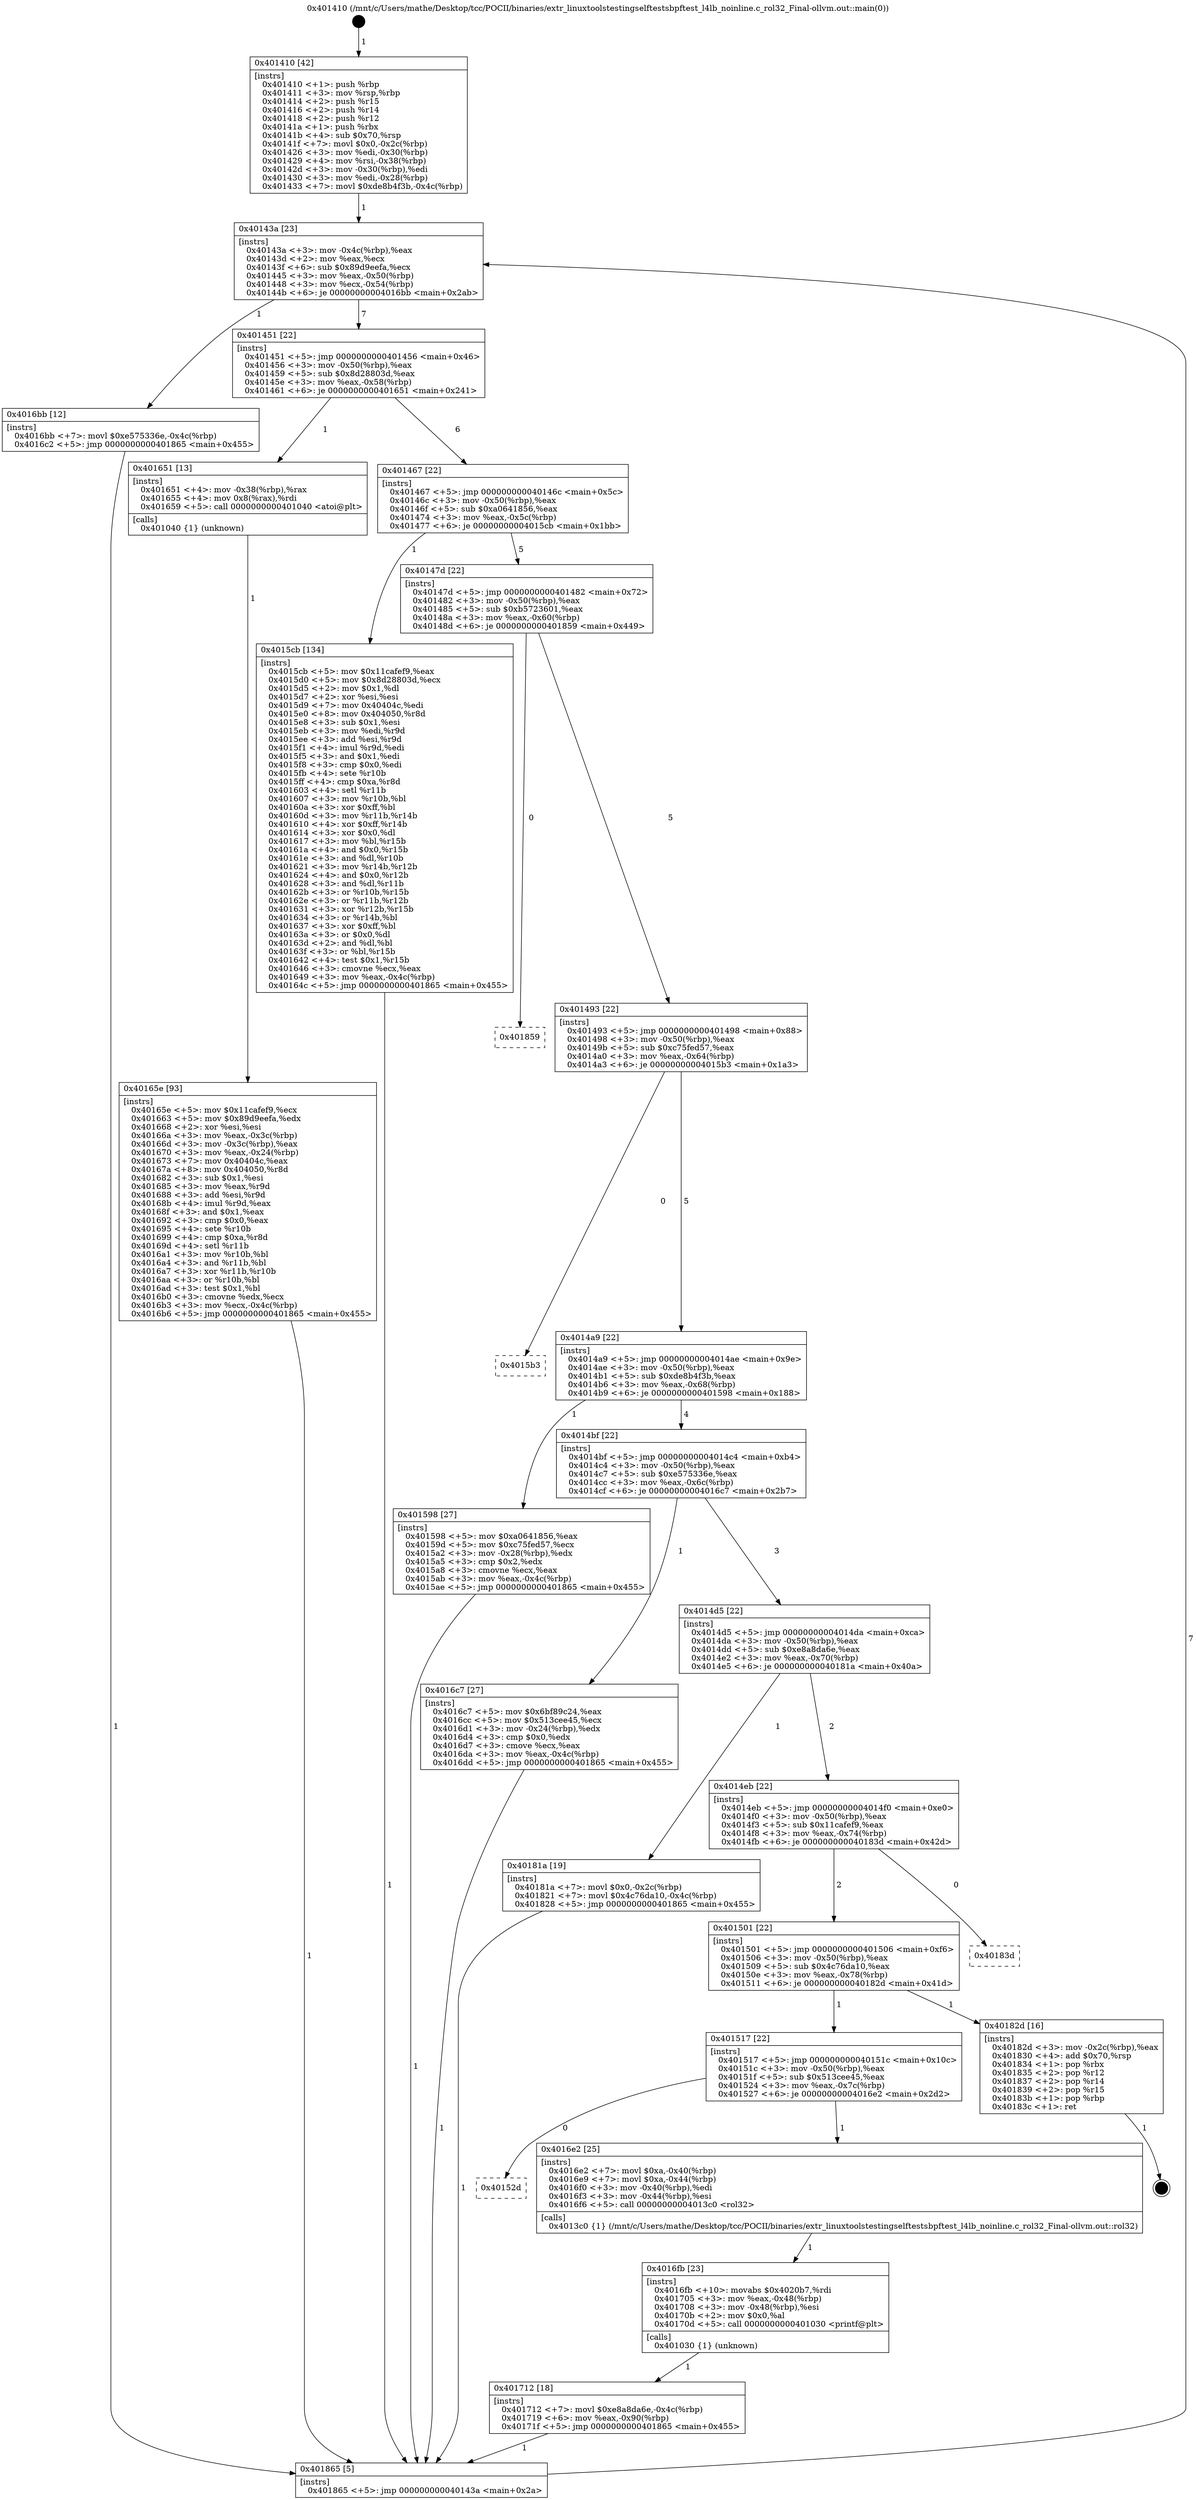 digraph "0x401410" {
  label = "0x401410 (/mnt/c/Users/mathe/Desktop/tcc/POCII/binaries/extr_linuxtoolstestingselftestsbpftest_l4lb_noinline.c_rol32_Final-ollvm.out::main(0))"
  labelloc = "t"
  node[shape=record]

  Entry [label="",width=0.3,height=0.3,shape=circle,fillcolor=black,style=filled]
  "0x40143a" [label="{
     0x40143a [23]\l
     | [instrs]\l
     &nbsp;&nbsp;0x40143a \<+3\>: mov -0x4c(%rbp),%eax\l
     &nbsp;&nbsp;0x40143d \<+2\>: mov %eax,%ecx\l
     &nbsp;&nbsp;0x40143f \<+6\>: sub $0x89d9eefa,%ecx\l
     &nbsp;&nbsp;0x401445 \<+3\>: mov %eax,-0x50(%rbp)\l
     &nbsp;&nbsp;0x401448 \<+3\>: mov %ecx,-0x54(%rbp)\l
     &nbsp;&nbsp;0x40144b \<+6\>: je 00000000004016bb \<main+0x2ab\>\l
  }"]
  "0x4016bb" [label="{
     0x4016bb [12]\l
     | [instrs]\l
     &nbsp;&nbsp;0x4016bb \<+7\>: movl $0xe575336e,-0x4c(%rbp)\l
     &nbsp;&nbsp;0x4016c2 \<+5\>: jmp 0000000000401865 \<main+0x455\>\l
  }"]
  "0x401451" [label="{
     0x401451 [22]\l
     | [instrs]\l
     &nbsp;&nbsp;0x401451 \<+5\>: jmp 0000000000401456 \<main+0x46\>\l
     &nbsp;&nbsp;0x401456 \<+3\>: mov -0x50(%rbp),%eax\l
     &nbsp;&nbsp;0x401459 \<+5\>: sub $0x8d28803d,%eax\l
     &nbsp;&nbsp;0x40145e \<+3\>: mov %eax,-0x58(%rbp)\l
     &nbsp;&nbsp;0x401461 \<+6\>: je 0000000000401651 \<main+0x241\>\l
  }"]
  Exit [label="",width=0.3,height=0.3,shape=circle,fillcolor=black,style=filled,peripheries=2]
  "0x401651" [label="{
     0x401651 [13]\l
     | [instrs]\l
     &nbsp;&nbsp;0x401651 \<+4\>: mov -0x38(%rbp),%rax\l
     &nbsp;&nbsp;0x401655 \<+4\>: mov 0x8(%rax),%rdi\l
     &nbsp;&nbsp;0x401659 \<+5\>: call 0000000000401040 \<atoi@plt\>\l
     | [calls]\l
     &nbsp;&nbsp;0x401040 \{1\} (unknown)\l
  }"]
  "0x401467" [label="{
     0x401467 [22]\l
     | [instrs]\l
     &nbsp;&nbsp;0x401467 \<+5\>: jmp 000000000040146c \<main+0x5c\>\l
     &nbsp;&nbsp;0x40146c \<+3\>: mov -0x50(%rbp),%eax\l
     &nbsp;&nbsp;0x40146f \<+5\>: sub $0xa0641856,%eax\l
     &nbsp;&nbsp;0x401474 \<+3\>: mov %eax,-0x5c(%rbp)\l
     &nbsp;&nbsp;0x401477 \<+6\>: je 00000000004015cb \<main+0x1bb\>\l
  }"]
  "0x401712" [label="{
     0x401712 [18]\l
     | [instrs]\l
     &nbsp;&nbsp;0x401712 \<+7\>: movl $0xe8a8da6e,-0x4c(%rbp)\l
     &nbsp;&nbsp;0x401719 \<+6\>: mov %eax,-0x90(%rbp)\l
     &nbsp;&nbsp;0x40171f \<+5\>: jmp 0000000000401865 \<main+0x455\>\l
  }"]
  "0x4015cb" [label="{
     0x4015cb [134]\l
     | [instrs]\l
     &nbsp;&nbsp;0x4015cb \<+5\>: mov $0x11cafef9,%eax\l
     &nbsp;&nbsp;0x4015d0 \<+5\>: mov $0x8d28803d,%ecx\l
     &nbsp;&nbsp;0x4015d5 \<+2\>: mov $0x1,%dl\l
     &nbsp;&nbsp;0x4015d7 \<+2\>: xor %esi,%esi\l
     &nbsp;&nbsp;0x4015d9 \<+7\>: mov 0x40404c,%edi\l
     &nbsp;&nbsp;0x4015e0 \<+8\>: mov 0x404050,%r8d\l
     &nbsp;&nbsp;0x4015e8 \<+3\>: sub $0x1,%esi\l
     &nbsp;&nbsp;0x4015eb \<+3\>: mov %edi,%r9d\l
     &nbsp;&nbsp;0x4015ee \<+3\>: add %esi,%r9d\l
     &nbsp;&nbsp;0x4015f1 \<+4\>: imul %r9d,%edi\l
     &nbsp;&nbsp;0x4015f5 \<+3\>: and $0x1,%edi\l
     &nbsp;&nbsp;0x4015f8 \<+3\>: cmp $0x0,%edi\l
     &nbsp;&nbsp;0x4015fb \<+4\>: sete %r10b\l
     &nbsp;&nbsp;0x4015ff \<+4\>: cmp $0xa,%r8d\l
     &nbsp;&nbsp;0x401603 \<+4\>: setl %r11b\l
     &nbsp;&nbsp;0x401607 \<+3\>: mov %r10b,%bl\l
     &nbsp;&nbsp;0x40160a \<+3\>: xor $0xff,%bl\l
     &nbsp;&nbsp;0x40160d \<+3\>: mov %r11b,%r14b\l
     &nbsp;&nbsp;0x401610 \<+4\>: xor $0xff,%r14b\l
     &nbsp;&nbsp;0x401614 \<+3\>: xor $0x0,%dl\l
     &nbsp;&nbsp;0x401617 \<+3\>: mov %bl,%r15b\l
     &nbsp;&nbsp;0x40161a \<+4\>: and $0x0,%r15b\l
     &nbsp;&nbsp;0x40161e \<+3\>: and %dl,%r10b\l
     &nbsp;&nbsp;0x401621 \<+3\>: mov %r14b,%r12b\l
     &nbsp;&nbsp;0x401624 \<+4\>: and $0x0,%r12b\l
     &nbsp;&nbsp;0x401628 \<+3\>: and %dl,%r11b\l
     &nbsp;&nbsp;0x40162b \<+3\>: or %r10b,%r15b\l
     &nbsp;&nbsp;0x40162e \<+3\>: or %r11b,%r12b\l
     &nbsp;&nbsp;0x401631 \<+3\>: xor %r12b,%r15b\l
     &nbsp;&nbsp;0x401634 \<+3\>: or %r14b,%bl\l
     &nbsp;&nbsp;0x401637 \<+3\>: xor $0xff,%bl\l
     &nbsp;&nbsp;0x40163a \<+3\>: or $0x0,%dl\l
     &nbsp;&nbsp;0x40163d \<+2\>: and %dl,%bl\l
     &nbsp;&nbsp;0x40163f \<+3\>: or %bl,%r15b\l
     &nbsp;&nbsp;0x401642 \<+4\>: test $0x1,%r15b\l
     &nbsp;&nbsp;0x401646 \<+3\>: cmovne %ecx,%eax\l
     &nbsp;&nbsp;0x401649 \<+3\>: mov %eax,-0x4c(%rbp)\l
     &nbsp;&nbsp;0x40164c \<+5\>: jmp 0000000000401865 \<main+0x455\>\l
  }"]
  "0x40147d" [label="{
     0x40147d [22]\l
     | [instrs]\l
     &nbsp;&nbsp;0x40147d \<+5\>: jmp 0000000000401482 \<main+0x72\>\l
     &nbsp;&nbsp;0x401482 \<+3\>: mov -0x50(%rbp),%eax\l
     &nbsp;&nbsp;0x401485 \<+5\>: sub $0xb5723601,%eax\l
     &nbsp;&nbsp;0x40148a \<+3\>: mov %eax,-0x60(%rbp)\l
     &nbsp;&nbsp;0x40148d \<+6\>: je 0000000000401859 \<main+0x449\>\l
  }"]
  "0x4016fb" [label="{
     0x4016fb [23]\l
     | [instrs]\l
     &nbsp;&nbsp;0x4016fb \<+10\>: movabs $0x4020b7,%rdi\l
     &nbsp;&nbsp;0x401705 \<+3\>: mov %eax,-0x48(%rbp)\l
     &nbsp;&nbsp;0x401708 \<+3\>: mov -0x48(%rbp),%esi\l
     &nbsp;&nbsp;0x40170b \<+2\>: mov $0x0,%al\l
     &nbsp;&nbsp;0x40170d \<+5\>: call 0000000000401030 \<printf@plt\>\l
     | [calls]\l
     &nbsp;&nbsp;0x401030 \{1\} (unknown)\l
  }"]
  "0x401859" [label="{
     0x401859\l
  }", style=dashed]
  "0x401493" [label="{
     0x401493 [22]\l
     | [instrs]\l
     &nbsp;&nbsp;0x401493 \<+5\>: jmp 0000000000401498 \<main+0x88\>\l
     &nbsp;&nbsp;0x401498 \<+3\>: mov -0x50(%rbp),%eax\l
     &nbsp;&nbsp;0x40149b \<+5\>: sub $0xc75fed57,%eax\l
     &nbsp;&nbsp;0x4014a0 \<+3\>: mov %eax,-0x64(%rbp)\l
     &nbsp;&nbsp;0x4014a3 \<+6\>: je 00000000004015b3 \<main+0x1a3\>\l
  }"]
  "0x40152d" [label="{
     0x40152d\l
  }", style=dashed]
  "0x4015b3" [label="{
     0x4015b3\l
  }", style=dashed]
  "0x4014a9" [label="{
     0x4014a9 [22]\l
     | [instrs]\l
     &nbsp;&nbsp;0x4014a9 \<+5\>: jmp 00000000004014ae \<main+0x9e\>\l
     &nbsp;&nbsp;0x4014ae \<+3\>: mov -0x50(%rbp),%eax\l
     &nbsp;&nbsp;0x4014b1 \<+5\>: sub $0xde8b4f3b,%eax\l
     &nbsp;&nbsp;0x4014b6 \<+3\>: mov %eax,-0x68(%rbp)\l
     &nbsp;&nbsp;0x4014b9 \<+6\>: je 0000000000401598 \<main+0x188\>\l
  }"]
  "0x4016e2" [label="{
     0x4016e2 [25]\l
     | [instrs]\l
     &nbsp;&nbsp;0x4016e2 \<+7\>: movl $0xa,-0x40(%rbp)\l
     &nbsp;&nbsp;0x4016e9 \<+7\>: movl $0xa,-0x44(%rbp)\l
     &nbsp;&nbsp;0x4016f0 \<+3\>: mov -0x40(%rbp),%edi\l
     &nbsp;&nbsp;0x4016f3 \<+3\>: mov -0x44(%rbp),%esi\l
     &nbsp;&nbsp;0x4016f6 \<+5\>: call 00000000004013c0 \<rol32\>\l
     | [calls]\l
     &nbsp;&nbsp;0x4013c0 \{1\} (/mnt/c/Users/mathe/Desktop/tcc/POCII/binaries/extr_linuxtoolstestingselftestsbpftest_l4lb_noinline.c_rol32_Final-ollvm.out::rol32)\l
  }"]
  "0x401598" [label="{
     0x401598 [27]\l
     | [instrs]\l
     &nbsp;&nbsp;0x401598 \<+5\>: mov $0xa0641856,%eax\l
     &nbsp;&nbsp;0x40159d \<+5\>: mov $0xc75fed57,%ecx\l
     &nbsp;&nbsp;0x4015a2 \<+3\>: mov -0x28(%rbp),%edx\l
     &nbsp;&nbsp;0x4015a5 \<+3\>: cmp $0x2,%edx\l
     &nbsp;&nbsp;0x4015a8 \<+3\>: cmovne %ecx,%eax\l
     &nbsp;&nbsp;0x4015ab \<+3\>: mov %eax,-0x4c(%rbp)\l
     &nbsp;&nbsp;0x4015ae \<+5\>: jmp 0000000000401865 \<main+0x455\>\l
  }"]
  "0x4014bf" [label="{
     0x4014bf [22]\l
     | [instrs]\l
     &nbsp;&nbsp;0x4014bf \<+5\>: jmp 00000000004014c4 \<main+0xb4\>\l
     &nbsp;&nbsp;0x4014c4 \<+3\>: mov -0x50(%rbp),%eax\l
     &nbsp;&nbsp;0x4014c7 \<+5\>: sub $0xe575336e,%eax\l
     &nbsp;&nbsp;0x4014cc \<+3\>: mov %eax,-0x6c(%rbp)\l
     &nbsp;&nbsp;0x4014cf \<+6\>: je 00000000004016c7 \<main+0x2b7\>\l
  }"]
  "0x401865" [label="{
     0x401865 [5]\l
     | [instrs]\l
     &nbsp;&nbsp;0x401865 \<+5\>: jmp 000000000040143a \<main+0x2a\>\l
  }"]
  "0x401410" [label="{
     0x401410 [42]\l
     | [instrs]\l
     &nbsp;&nbsp;0x401410 \<+1\>: push %rbp\l
     &nbsp;&nbsp;0x401411 \<+3\>: mov %rsp,%rbp\l
     &nbsp;&nbsp;0x401414 \<+2\>: push %r15\l
     &nbsp;&nbsp;0x401416 \<+2\>: push %r14\l
     &nbsp;&nbsp;0x401418 \<+2\>: push %r12\l
     &nbsp;&nbsp;0x40141a \<+1\>: push %rbx\l
     &nbsp;&nbsp;0x40141b \<+4\>: sub $0x70,%rsp\l
     &nbsp;&nbsp;0x40141f \<+7\>: movl $0x0,-0x2c(%rbp)\l
     &nbsp;&nbsp;0x401426 \<+3\>: mov %edi,-0x30(%rbp)\l
     &nbsp;&nbsp;0x401429 \<+4\>: mov %rsi,-0x38(%rbp)\l
     &nbsp;&nbsp;0x40142d \<+3\>: mov -0x30(%rbp),%edi\l
     &nbsp;&nbsp;0x401430 \<+3\>: mov %edi,-0x28(%rbp)\l
     &nbsp;&nbsp;0x401433 \<+7\>: movl $0xde8b4f3b,-0x4c(%rbp)\l
  }"]
  "0x40165e" [label="{
     0x40165e [93]\l
     | [instrs]\l
     &nbsp;&nbsp;0x40165e \<+5\>: mov $0x11cafef9,%ecx\l
     &nbsp;&nbsp;0x401663 \<+5\>: mov $0x89d9eefa,%edx\l
     &nbsp;&nbsp;0x401668 \<+2\>: xor %esi,%esi\l
     &nbsp;&nbsp;0x40166a \<+3\>: mov %eax,-0x3c(%rbp)\l
     &nbsp;&nbsp;0x40166d \<+3\>: mov -0x3c(%rbp),%eax\l
     &nbsp;&nbsp;0x401670 \<+3\>: mov %eax,-0x24(%rbp)\l
     &nbsp;&nbsp;0x401673 \<+7\>: mov 0x40404c,%eax\l
     &nbsp;&nbsp;0x40167a \<+8\>: mov 0x404050,%r8d\l
     &nbsp;&nbsp;0x401682 \<+3\>: sub $0x1,%esi\l
     &nbsp;&nbsp;0x401685 \<+3\>: mov %eax,%r9d\l
     &nbsp;&nbsp;0x401688 \<+3\>: add %esi,%r9d\l
     &nbsp;&nbsp;0x40168b \<+4\>: imul %r9d,%eax\l
     &nbsp;&nbsp;0x40168f \<+3\>: and $0x1,%eax\l
     &nbsp;&nbsp;0x401692 \<+3\>: cmp $0x0,%eax\l
     &nbsp;&nbsp;0x401695 \<+4\>: sete %r10b\l
     &nbsp;&nbsp;0x401699 \<+4\>: cmp $0xa,%r8d\l
     &nbsp;&nbsp;0x40169d \<+4\>: setl %r11b\l
     &nbsp;&nbsp;0x4016a1 \<+3\>: mov %r10b,%bl\l
     &nbsp;&nbsp;0x4016a4 \<+3\>: and %r11b,%bl\l
     &nbsp;&nbsp;0x4016a7 \<+3\>: xor %r11b,%r10b\l
     &nbsp;&nbsp;0x4016aa \<+3\>: or %r10b,%bl\l
     &nbsp;&nbsp;0x4016ad \<+3\>: test $0x1,%bl\l
     &nbsp;&nbsp;0x4016b0 \<+3\>: cmovne %edx,%ecx\l
     &nbsp;&nbsp;0x4016b3 \<+3\>: mov %ecx,-0x4c(%rbp)\l
     &nbsp;&nbsp;0x4016b6 \<+5\>: jmp 0000000000401865 \<main+0x455\>\l
  }"]
  "0x401517" [label="{
     0x401517 [22]\l
     | [instrs]\l
     &nbsp;&nbsp;0x401517 \<+5\>: jmp 000000000040151c \<main+0x10c\>\l
     &nbsp;&nbsp;0x40151c \<+3\>: mov -0x50(%rbp),%eax\l
     &nbsp;&nbsp;0x40151f \<+5\>: sub $0x513cee45,%eax\l
     &nbsp;&nbsp;0x401524 \<+3\>: mov %eax,-0x7c(%rbp)\l
     &nbsp;&nbsp;0x401527 \<+6\>: je 00000000004016e2 \<main+0x2d2\>\l
  }"]
  "0x4016c7" [label="{
     0x4016c7 [27]\l
     | [instrs]\l
     &nbsp;&nbsp;0x4016c7 \<+5\>: mov $0x6bf89c24,%eax\l
     &nbsp;&nbsp;0x4016cc \<+5\>: mov $0x513cee45,%ecx\l
     &nbsp;&nbsp;0x4016d1 \<+3\>: mov -0x24(%rbp),%edx\l
     &nbsp;&nbsp;0x4016d4 \<+3\>: cmp $0x0,%edx\l
     &nbsp;&nbsp;0x4016d7 \<+3\>: cmove %ecx,%eax\l
     &nbsp;&nbsp;0x4016da \<+3\>: mov %eax,-0x4c(%rbp)\l
     &nbsp;&nbsp;0x4016dd \<+5\>: jmp 0000000000401865 \<main+0x455\>\l
  }"]
  "0x4014d5" [label="{
     0x4014d5 [22]\l
     | [instrs]\l
     &nbsp;&nbsp;0x4014d5 \<+5\>: jmp 00000000004014da \<main+0xca\>\l
     &nbsp;&nbsp;0x4014da \<+3\>: mov -0x50(%rbp),%eax\l
     &nbsp;&nbsp;0x4014dd \<+5\>: sub $0xe8a8da6e,%eax\l
     &nbsp;&nbsp;0x4014e2 \<+3\>: mov %eax,-0x70(%rbp)\l
     &nbsp;&nbsp;0x4014e5 \<+6\>: je 000000000040181a \<main+0x40a\>\l
  }"]
  "0x40182d" [label="{
     0x40182d [16]\l
     | [instrs]\l
     &nbsp;&nbsp;0x40182d \<+3\>: mov -0x2c(%rbp),%eax\l
     &nbsp;&nbsp;0x401830 \<+4\>: add $0x70,%rsp\l
     &nbsp;&nbsp;0x401834 \<+1\>: pop %rbx\l
     &nbsp;&nbsp;0x401835 \<+2\>: pop %r12\l
     &nbsp;&nbsp;0x401837 \<+2\>: pop %r14\l
     &nbsp;&nbsp;0x401839 \<+2\>: pop %r15\l
     &nbsp;&nbsp;0x40183b \<+1\>: pop %rbp\l
     &nbsp;&nbsp;0x40183c \<+1\>: ret\l
  }"]
  "0x40181a" [label="{
     0x40181a [19]\l
     | [instrs]\l
     &nbsp;&nbsp;0x40181a \<+7\>: movl $0x0,-0x2c(%rbp)\l
     &nbsp;&nbsp;0x401821 \<+7\>: movl $0x4c76da10,-0x4c(%rbp)\l
     &nbsp;&nbsp;0x401828 \<+5\>: jmp 0000000000401865 \<main+0x455\>\l
  }"]
  "0x4014eb" [label="{
     0x4014eb [22]\l
     | [instrs]\l
     &nbsp;&nbsp;0x4014eb \<+5\>: jmp 00000000004014f0 \<main+0xe0\>\l
     &nbsp;&nbsp;0x4014f0 \<+3\>: mov -0x50(%rbp),%eax\l
     &nbsp;&nbsp;0x4014f3 \<+5\>: sub $0x11cafef9,%eax\l
     &nbsp;&nbsp;0x4014f8 \<+3\>: mov %eax,-0x74(%rbp)\l
     &nbsp;&nbsp;0x4014fb \<+6\>: je 000000000040183d \<main+0x42d\>\l
  }"]
  "0x401501" [label="{
     0x401501 [22]\l
     | [instrs]\l
     &nbsp;&nbsp;0x401501 \<+5\>: jmp 0000000000401506 \<main+0xf6\>\l
     &nbsp;&nbsp;0x401506 \<+3\>: mov -0x50(%rbp),%eax\l
     &nbsp;&nbsp;0x401509 \<+5\>: sub $0x4c76da10,%eax\l
     &nbsp;&nbsp;0x40150e \<+3\>: mov %eax,-0x78(%rbp)\l
     &nbsp;&nbsp;0x401511 \<+6\>: je 000000000040182d \<main+0x41d\>\l
  }"]
  "0x40183d" [label="{
     0x40183d\l
  }", style=dashed]
  Entry -> "0x401410" [label=" 1"]
  "0x40143a" -> "0x4016bb" [label=" 1"]
  "0x40143a" -> "0x401451" [label=" 7"]
  "0x40182d" -> Exit [label=" 1"]
  "0x401451" -> "0x401651" [label=" 1"]
  "0x401451" -> "0x401467" [label=" 6"]
  "0x40181a" -> "0x401865" [label=" 1"]
  "0x401467" -> "0x4015cb" [label=" 1"]
  "0x401467" -> "0x40147d" [label=" 5"]
  "0x401712" -> "0x401865" [label=" 1"]
  "0x40147d" -> "0x401859" [label=" 0"]
  "0x40147d" -> "0x401493" [label=" 5"]
  "0x4016fb" -> "0x401712" [label=" 1"]
  "0x401493" -> "0x4015b3" [label=" 0"]
  "0x401493" -> "0x4014a9" [label=" 5"]
  "0x4016e2" -> "0x4016fb" [label=" 1"]
  "0x4014a9" -> "0x401598" [label=" 1"]
  "0x4014a9" -> "0x4014bf" [label=" 4"]
  "0x401598" -> "0x401865" [label=" 1"]
  "0x401410" -> "0x40143a" [label=" 1"]
  "0x401865" -> "0x40143a" [label=" 7"]
  "0x4015cb" -> "0x401865" [label=" 1"]
  "0x401651" -> "0x40165e" [label=" 1"]
  "0x40165e" -> "0x401865" [label=" 1"]
  "0x4016bb" -> "0x401865" [label=" 1"]
  "0x401517" -> "0x40152d" [label=" 0"]
  "0x4014bf" -> "0x4016c7" [label=" 1"]
  "0x4014bf" -> "0x4014d5" [label=" 3"]
  "0x4016c7" -> "0x401865" [label=" 1"]
  "0x401517" -> "0x4016e2" [label=" 1"]
  "0x4014d5" -> "0x40181a" [label=" 1"]
  "0x4014d5" -> "0x4014eb" [label=" 2"]
  "0x401501" -> "0x401517" [label=" 1"]
  "0x4014eb" -> "0x40183d" [label=" 0"]
  "0x4014eb" -> "0x401501" [label=" 2"]
  "0x401501" -> "0x40182d" [label=" 1"]
}
